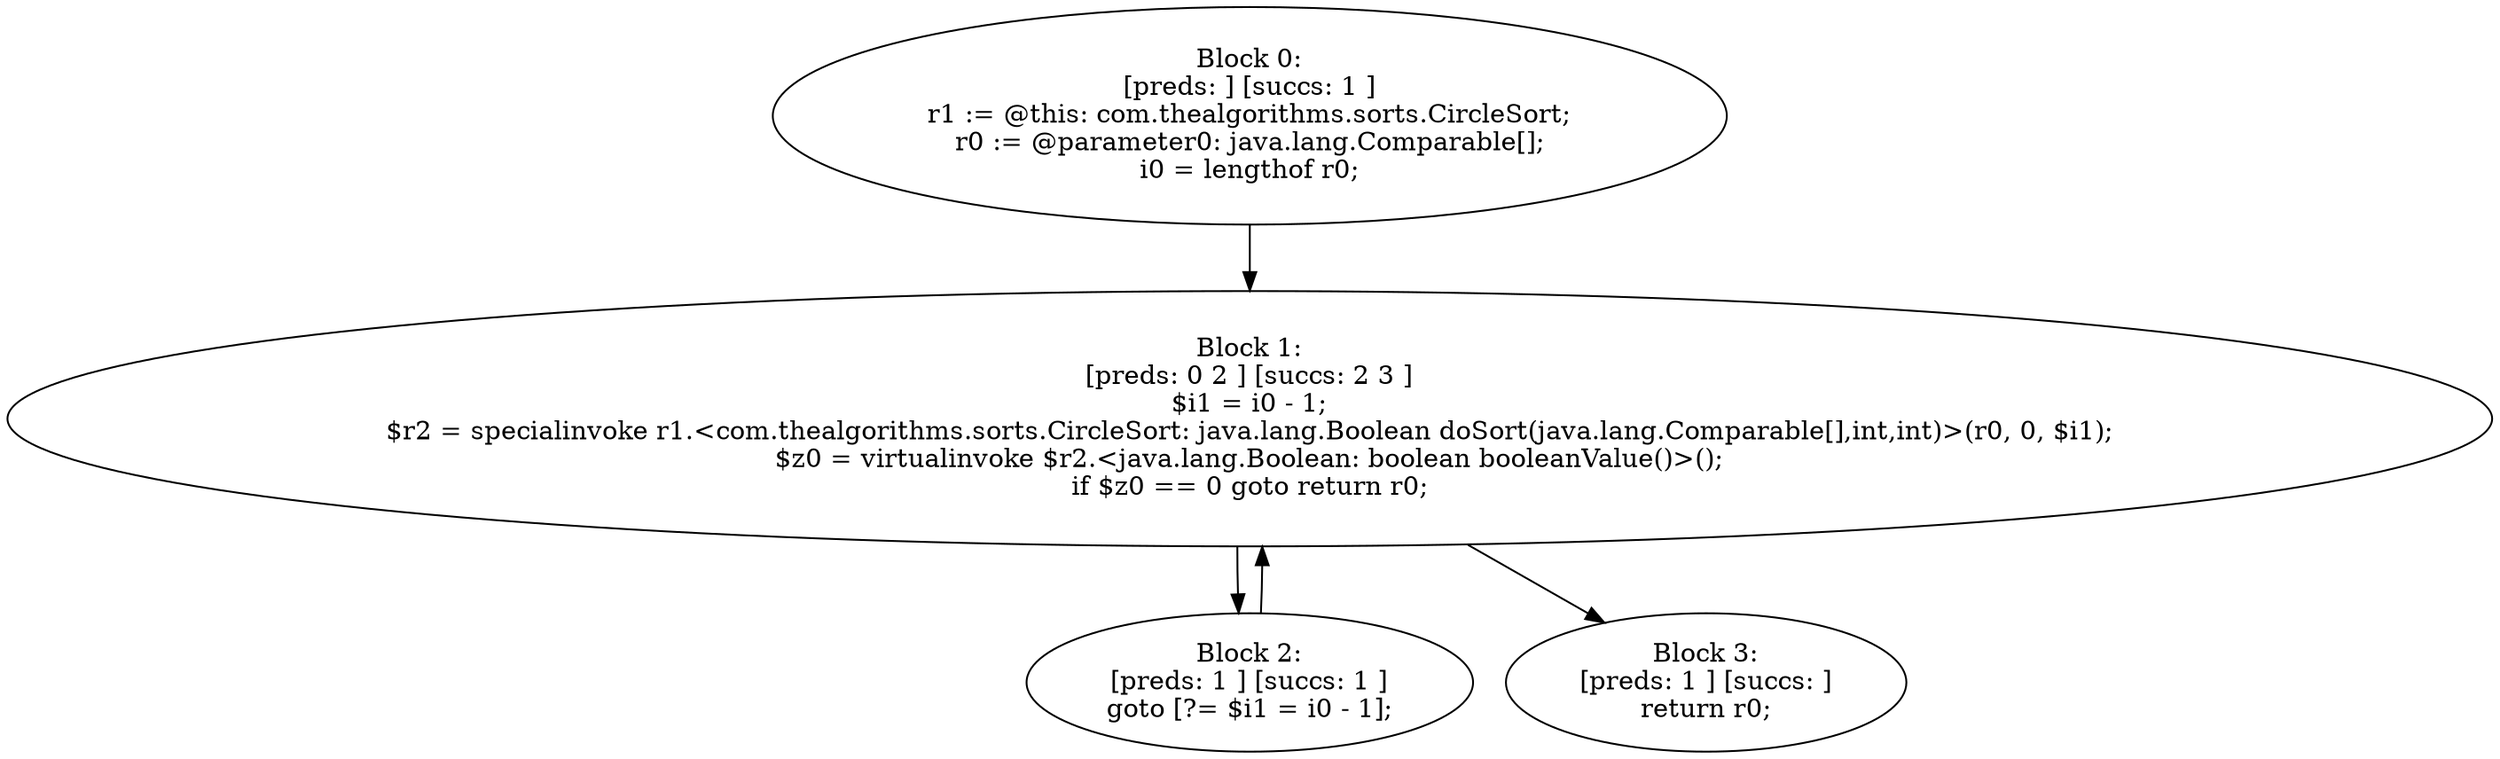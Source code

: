 digraph "unitGraph" {
    "Block 0:
[preds: ] [succs: 1 ]
r1 := @this: com.thealgorithms.sorts.CircleSort;
r0 := @parameter0: java.lang.Comparable[];
i0 = lengthof r0;
"
    "Block 1:
[preds: 0 2 ] [succs: 2 3 ]
$i1 = i0 - 1;
$r2 = specialinvoke r1.<com.thealgorithms.sorts.CircleSort: java.lang.Boolean doSort(java.lang.Comparable[],int,int)>(r0, 0, $i1);
$z0 = virtualinvoke $r2.<java.lang.Boolean: boolean booleanValue()>();
if $z0 == 0 goto return r0;
"
    "Block 2:
[preds: 1 ] [succs: 1 ]
goto [?= $i1 = i0 - 1];
"
    "Block 3:
[preds: 1 ] [succs: ]
return r0;
"
    "Block 0:
[preds: ] [succs: 1 ]
r1 := @this: com.thealgorithms.sorts.CircleSort;
r0 := @parameter0: java.lang.Comparable[];
i0 = lengthof r0;
"->"Block 1:
[preds: 0 2 ] [succs: 2 3 ]
$i1 = i0 - 1;
$r2 = specialinvoke r1.<com.thealgorithms.sorts.CircleSort: java.lang.Boolean doSort(java.lang.Comparable[],int,int)>(r0, 0, $i1);
$z0 = virtualinvoke $r2.<java.lang.Boolean: boolean booleanValue()>();
if $z0 == 0 goto return r0;
";
    "Block 1:
[preds: 0 2 ] [succs: 2 3 ]
$i1 = i0 - 1;
$r2 = specialinvoke r1.<com.thealgorithms.sorts.CircleSort: java.lang.Boolean doSort(java.lang.Comparable[],int,int)>(r0, 0, $i1);
$z0 = virtualinvoke $r2.<java.lang.Boolean: boolean booleanValue()>();
if $z0 == 0 goto return r0;
"->"Block 2:
[preds: 1 ] [succs: 1 ]
goto [?= $i1 = i0 - 1];
";
    "Block 1:
[preds: 0 2 ] [succs: 2 3 ]
$i1 = i0 - 1;
$r2 = specialinvoke r1.<com.thealgorithms.sorts.CircleSort: java.lang.Boolean doSort(java.lang.Comparable[],int,int)>(r0, 0, $i1);
$z0 = virtualinvoke $r2.<java.lang.Boolean: boolean booleanValue()>();
if $z0 == 0 goto return r0;
"->"Block 3:
[preds: 1 ] [succs: ]
return r0;
";
    "Block 2:
[preds: 1 ] [succs: 1 ]
goto [?= $i1 = i0 - 1];
"->"Block 1:
[preds: 0 2 ] [succs: 2 3 ]
$i1 = i0 - 1;
$r2 = specialinvoke r1.<com.thealgorithms.sorts.CircleSort: java.lang.Boolean doSort(java.lang.Comparable[],int,int)>(r0, 0, $i1);
$z0 = virtualinvoke $r2.<java.lang.Boolean: boolean booleanValue()>();
if $z0 == 0 goto return r0;
";
}
